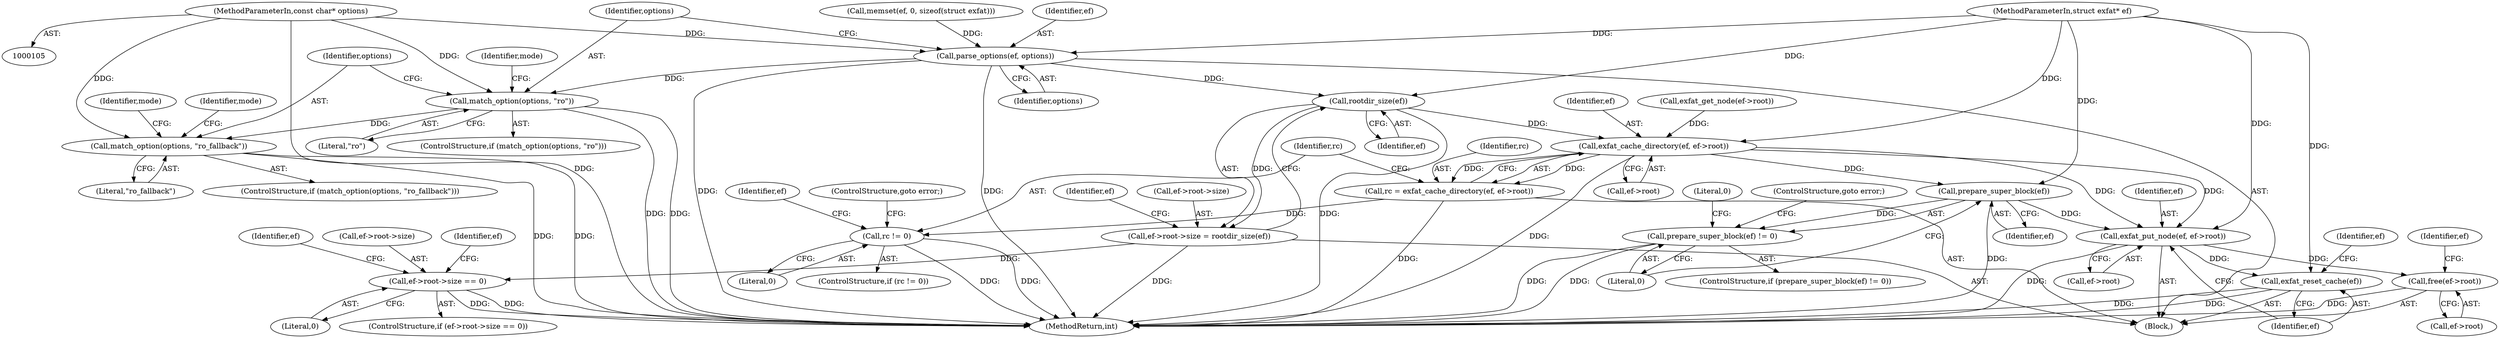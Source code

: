 digraph "0_exfat_2e86ae5f81da11f11673d0546efb525af02b7786@pointer" {
"1000108" [label="(MethodParameterIn,const char* options)"];
"1000118" [label="(Call,parse_options(ef, options))"];
"1000122" [label="(Call,match_option(options, \"ro\"))"];
"1000130" [label="(Call,match_option(options, \"ro_fallback\"))"];
"1000569" [label="(Call,rootdir_size(ef))"];
"1000563" [label="(Call,ef->root->size = rootdir_size(ef))"];
"1000572" [label="(Call,ef->root->size == 0)"];
"1000619" [label="(Call,exfat_cache_directory(ef, ef->root))"];
"1000617" [label="(Call,rc = exfat_cache_directory(ef, ef->root))"];
"1000625" [label="(Call,rc != 0)"];
"1000653" [label="(Call,prepare_super_block(ef))"];
"1000652" [label="(Call,prepare_super_block(ef) != 0)"];
"1000660" [label="(Call,exfat_put_node(ef, ef->root))"];
"1000665" [label="(Call,exfat_reset_cache(ef))"];
"1000667" [label="(Call,free(ef->root))"];
"1000613" [label="(Call,exfat_get_node(ef->root))"];
"1000602" [label="(Identifier,ef)"];
"1000618" [label="(Identifier,rc)"];
"1000122" [label="(Call,match_option(options, \"ro\"))"];
"1000686" [label="(MethodReturn,int)"];
"1000571" [label="(ControlStructure,if (ef->root->size == 0))"];
"1000662" [label="(Call,ef->root)"];
"1000665" [label="(Call,exfat_reset_cache(ef))"];
"1000620" [label="(Identifier,ef)"];
"1000654" [label="(Identifier,ef)"];
"1000668" [label="(Call,ef->root)"];
"1000113" [label="(Call,memset(ef, 0, sizeof(struct exfat)))"];
"1000651" [label="(ControlStructure,if (prepare_super_block(ef) != 0))"];
"1000652" [label="(Call,prepare_super_block(ef) != 0)"];
"1000661" [label="(Identifier,ef)"];
"1000572" [label="(Call,ef->root->size == 0)"];
"1000124" [label="(Literal,\"ro\")"];
"1000624" [label="(ControlStructure,if (rc != 0))"];
"1000673" [label="(Identifier,ef)"];
"1000563" [label="(Call,ef->root->size = rootdir_size(ef))"];
"1000619" [label="(Call,exfat_cache_directory(ef, ef->root))"];
"1000667" [label="(Call,free(ef->root))"];
"1000564" [label="(Call,ef->root->size)"];
"1000123" [label="(Identifier,options)"];
"1000108" [label="(MethodParameterIn,const char* options)"];
"1000617" [label="(Call,rc = exfat_cache_directory(ef, ef->root))"];
"1000118" [label="(Call,parse_options(ef, options))"];
"1000656" [label="(ControlStructure,goto error;)"];
"1000569" [label="(Call,rootdir_size(ef))"];
"1000131" [label="(Identifier,options)"];
"1000126" [label="(Identifier,mode)"];
"1000660" [label="(Call,exfat_put_node(ef, ef->root))"];
"1000130" [label="(Call,match_option(options, \"ro_fallback\"))"];
"1000132" [label="(Literal,\"ro_fallback\")"];
"1000628" [label="(ControlStructure,goto error;)"];
"1000653" [label="(Call,prepare_super_block(ef))"];
"1000666" [label="(Identifier,ef)"];
"1000109" [label="(Block,)"];
"1000570" [label="(Identifier,ef)"];
"1000632" [label="(Identifier,ef)"];
"1000655" [label="(Literal,0)"];
"1000129" [label="(ControlStructure,if (match_option(options, \"ro_fallback\")))"];
"1000625" [label="(Call,rc != 0)"];
"1000573" [label="(Call,ef->root->size)"];
"1000669" [label="(Identifier,ef)"];
"1000120" [label="(Identifier,options)"];
"1000134" [label="(Identifier,mode)"];
"1000627" [label="(Literal,0)"];
"1000626" [label="(Identifier,rc)"];
"1000582" [label="(Identifier,ef)"];
"1000575" [label="(Identifier,ef)"];
"1000121" [label="(ControlStructure,if (match_option(options, \"ro\")))"];
"1000106" [label="(MethodParameterIn,struct exfat* ef)"];
"1000621" [label="(Call,ef->root)"];
"1000658" [label="(Literal,0)"];
"1000138" [label="(Identifier,mode)"];
"1000119" [label="(Identifier,ef)"];
"1000578" [label="(Literal,0)"];
"1000108" -> "1000105"  [label="AST: "];
"1000108" -> "1000686"  [label="DDG: "];
"1000108" -> "1000118"  [label="DDG: "];
"1000108" -> "1000122"  [label="DDG: "];
"1000108" -> "1000130"  [label="DDG: "];
"1000118" -> "1000109"  [label="AST: "];
"1000118" -> "1000120"  [label="CFG: "];
"1000119" -> "1000118"  [label="AST: "];
"1000120" -> "1000118"  [label="AST: "];
"1000123" -> "1000118"  [label="CFG: "];
"1000118" -> "1000686"  [label="DDG: "];
"1000118" -> "1000686"  [label="DDG: "];
"1000113" -> "1000118"  [label="DDG: "];
"1000106" -> "1000118"  [label="DDG: "];
"1000118" -> "1000122"  [label="DDG: "];
"1000118" -> "1000569"  [label="DDG: "];
"1000122" -> "1000121"  [label="AST: "];
"1000122" -> "1000124"  [label="CFG: "];
"1000123" -> "1000122"  [label="AST: "];
"1000124" -> "1000122"  [label="AST: "];
"1000126" -> "1000122"  [label="CFG: "];
"1000131" -> "1000122"  [label="CFG: "];
"1000122" -> "1000686"  [label="DDG: "];
"1000122" -> "1000686"  [label="DDG: "];
"1000122" -> "1000130"  [label="DDG: "];
"1000130" -> "1000129"  [label="AST: "];
"1000130" -> "1000132"  [label="CFG: "];
"1000131" -> "1000130"  [label="AST: "];
"1000132" -> "1000130"  [label="AST: "];
"1000134" -> "1000130"  [label="CFG: "];
"1000138" -> "1000130"  [label="CFG: "];
"1000130" -> "1000686"  [label="DDG: "];
"1000130" -> "1000686"  [label="DDG: "];
"1000569" -> "1000563"  [label="AST: "];
"1000569" -> "1000570"  [label="CFG: "];
"1000570" -> "1000569"  [label="AST: "];
"1000563" -> "1000569"  [label="CFG: "];
"1000569" -> "1000686"  [label="DDG: "];
"1000569" -> "1000563"  [label="DDG: "];
"1000106" -> "1000569"  [label="DDG: "];
"1000569" -> "1000619"  [label="DDG: "];
"1000563" -> "1000109"  [label="AST: "];
"1000564" -> "1000563"  [label="AST: "];
"1000575" -> "1000563"  [label="CFG: "];
"1000563" -> "1000686"  [label="DDG: "];
"1000563" -> "1000572"  [label="DDG: "];
"1000572" -> "1000571"  [label="AST: "];
"1000572" -> "1000578"  [label="CFG: "];
"1000573" -> "1000572"  [label="AST: "];
"1000578" -> "1000572"  [label="AST: "];
"1000582" -> "1000572"  [label="CFG: "];
"1000602" -> "1000572"  [label="CFG: "];
"1000572" -> "1000686"  [label="DDG: "];
"1000572" -> "1000686"  [label="DDG: "];
"1000619" -> "1000617"  [label="AST: "];
"1000619" -> "1000621"  [label="CFG: "];
"1000620" -> "1000619"  [label="AST: "];
"1000621" -> "1000619"  [label="AST: "];
"1000617" -> "1000619"  [label="CFG: "];
"1000619" -> "1000686"  [label="DDG: "];
"1000619" -> "1000617"  [label="DDG: "];
"1000619" -> "1000617"  [label="DDG: "];
"1000106" -> "1000619"  [label="DDG: "];
"1000613" -> "1000619"  [label="DDG: "];
"1000619" -> "1000653"  [label="DDG: "];
"1000619" -> "1000660"  [label="DDG: "];
"1000619" -> "1000660"  [label="DDG: "];
"1000617" -> "1000109"  [label="AST: "];
"1000618" -> "1000617"  [label="AST: "];
"1000626" -> "1000617"  [label="CFG: "];
"1000617" -> "1000686"  [label="DDG: "];
"1000617" -> "1000625"  [label="DDG: "];
"1000625" -> "1000624"  [label="AST: "];
"1000625" -> "1000627"  [label="CFG: "];
"1000626" -> "1000625"  [label="AST: "];
"1000627" -> "1000625"  [label="AST: "];
"1000628" -> "1000625"  [label="CFG: "];
"1000632" -> "1000625"  [label="CFG: "];
"1000625" -> "1000686"  [label="DDG: "];
"1000625" -> "1000686"  [label="DDG: "];
"1000653" -> "1000652"  [label="AST: "];
"1000653" -> "1000654"  [label="CFG: "];
"1000654" -> "1000653"  [label="AST: "];
"1000655" -> "1000653"  [label="CFG: "];
"1000653" -> "1000686"  [label="DDG: "];
"1000653" -> "1000652"  [label="DDG: "];
"1000106" -> "1000653"  [label="DDG: "];
"1000653" -> "1000660"  [label="DDG: "];
"1000652" -> "1000651"  [label="AST: "];
"1000652" -> "1000655"  [label="CFG: "];
"1000655" -> "1000652"  [label="AST: "];
"1000656" -> "1000652"  [label="CFG: "];
"1000658" -> "1000652"  [label="CFG: "];
"1000652" -> "1000686"  [label="DDG: "];
"1000652" -> "1000686"  [label="DDG: "];
"1000660" -> "1000109"  [label="AST: "];
"1000660" -> "1000662"  [label="CFG: "];
"1000661" -> "1000660"  [label="AST: "];
"1000662" -> "1000660"  [label="AST: "];
"1000666" -> "1000660"  [label="CFG: "];
"1000660" -> "1000686"  [label="DDG: "];
"1000106" -> "1000660"  [label="DDG: "];
"1000660" -> "1000665"  [label="DDG: "];
"1000660" -> "1000667"  [label="DDG: "];
"1000665" -> "1000109"  [label="AST: "];
"1000665" -> "1000666"  [label="CFG: "];
"1000666" -> "1000665"  [label="AST: "];
"1000669" -> "1000665"  [label="CFG: "];
"1000665" -> "1000686"  [label="DDG: "];
"1000665" -> "1000686"  [label="DDG: "];
"1000106" -> "1000665"  [label="DDG: "];
"1000667" -> "1000109"  [label="AST: "];
"1000667" -> "1000668"  [label="CFG: "];
"1000668" -> "1000667"  [label="AST: "];
"1000673" -> "1000667"  [label="CFG: "];
"1000667" -> "1000686"  [label="DDG: "];
}
